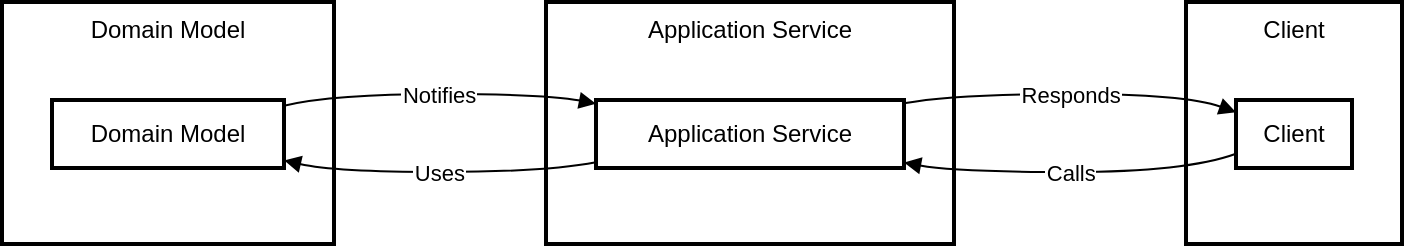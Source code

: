 <mxfile version="21.0.8" type="github"><diagram name="Página-1" id="J7odjuSZgcqR7W7qYjsw"><mxGraphModel><root><mxCell id="0"/><mxCell id="1" parent="0"/><mxCell id="2" value="Domain Model" style="whiteSpace=wrap;strokeWidth=2;verticalAlign=top;" vertex="1" parent="1"><mxGeometry width="166" height="121" as="geometry"/></mxCell><mxCell id="3" value="Domain Model" style="whiteSpace=wrap;strokeWidth=2;" vertex="1" parent="1"><mxGeometry x="25" y="49" width="116" height="34" as="geometry"/></mxCell><mxCell id="4" value="Application Service" style="whiteSpace=wrap;strokeWidth=2;verticalAlign=top;" vertex="1" parent="1"><mxGeometry x="272" width="204" height="121" as="geometry"/></mxCell><mxCell id="5" value="Application Service" style="whiteSpace=wrap;strokeWidth=2;" vertex="1" parent="1"><mxGeometry x="297" y="49" width="154" height="34" as="geometry"/></mxCell><mxCell id="6" value="Client" style="whiteSpace=wrap;strokeWidth=2;verticalAlign=top;" vertex="1" parent="1"><mxGeometry x="592" width="108" height="121" as="geometry"/></mxCell><mxCell id="7" value="Client" style="whiteSpace=wrap;strokeWidth=2;" vertex="1" parent="1"><mxGeometry x="617" y="49" width="58" height="34" as="geometry"/></mxCell><mxCell id="8" value="Calls" style="curved=1;startArrow=none;endArrow=block;exitX=-0.007;exitY=0.794;entryX=0.997;entryY=0.918;" edge="1" parent="1" source="7" target="5"><mxGeometry relative="1" as="geometry"><Array as="points"><mxPoint x="592" y="85"/><mxPoint x="476" y="85"/></Array></mxGeometry></mxCell><mxCell id="9" value="Uses" style="curved=1;startArrow=none;endArrow=block;exitX=-0.002;exitY=0.918;entryX=0.998;entryY=0.886;" edge="1" parent="1" source="5" target="3"><mxGeometry relative="1" as="geometry"><Array as="points"><mxPoint x="272" y="85"/><mxPoint x="166" y="85"/></Array></mxGeometry></mxCell><mxCell id="10" value="Notifies" style="curved=1;startArrow=none;endArrow=block;exitX=0.998;exitY=0.085;entryX=-0.002;entryY=0.052;" edge="1" parent="1" source="3" target="5"><mxGeometry relative="1" as="geometry"><Array as="points"><mxPoint x="166" y="46"/><mxPoint x="272" y="46"/></Array></mxGeometry></mxCell><mxCell id="11" value="Responds" style="curved=1;startArrow=none;endArrow=block;exitX=0.997;exitY=0.052;entryX=-0.007;entryY=0.177;" edge="1" parent="1" source="5" target="7"><mxGeometry relative="1" as="geometry"><Array as="points"><mxPoint x="476" y="46"/><mxPoint x="592" y="46"/></Array></mxGeometry></mxCell></root></mxGraphModel></diagram></mxfile>
